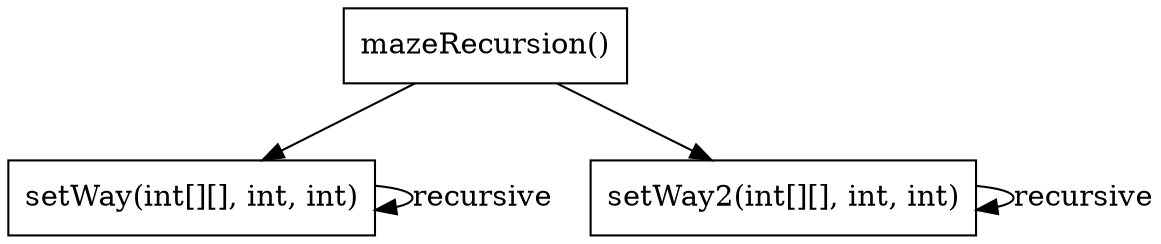 digraph MazeRecursionCallGraph {
  node [shape=box];
  
  // Main method
  mazeRecursion [label="mazeRecursion()"];
  
  // Helper methods
  setWay [label="setWay(int[][], int, int)"];
  setWay2 [label="setWay2(int[][], int, int)"];
  
  // Call relationships
  mazeRecursion -> setWay;
  mazeRecursion -> setWay2;
  
  // Recursive calls
  setWay -> setWay [label="recursive"];
  setWay2 -> setWay2 [label="recursive"];
}
